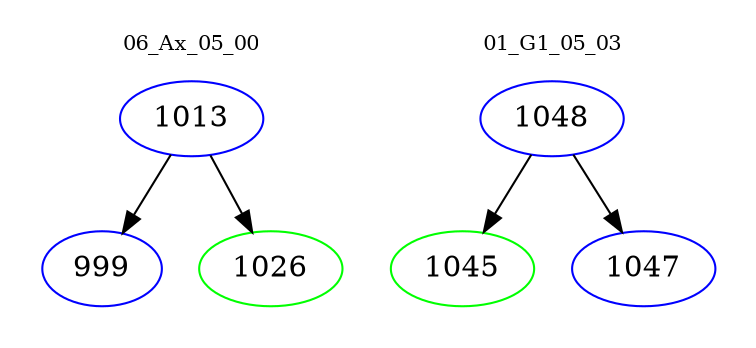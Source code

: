 digraph{
subgraph cluster_0 {
color = white
label = "06_Ax_05_00";
fontsize=10;
T0_1013 [label="1013", color="blue"]
T0_1013 -> T0_999 [color="black"]
T0_999 [label="999", color="blue"]
T0_1013 -> T0_1026 [color="black"]
T0_1026 [label="1026", color="green"]
}
subgraph cluster_1 {
color = white
label = "01_G1_05_03";
fontsize=10;
T1_1048 [label="1048", color="blue"]
T1_1048 -> T1_1045 [color="black"]
T1_1045 [label="1045", color="green"]
T1_1048 -> T1_1047 [color="black"]
T1_1047 [label="1047", color="blue"]
}
}
